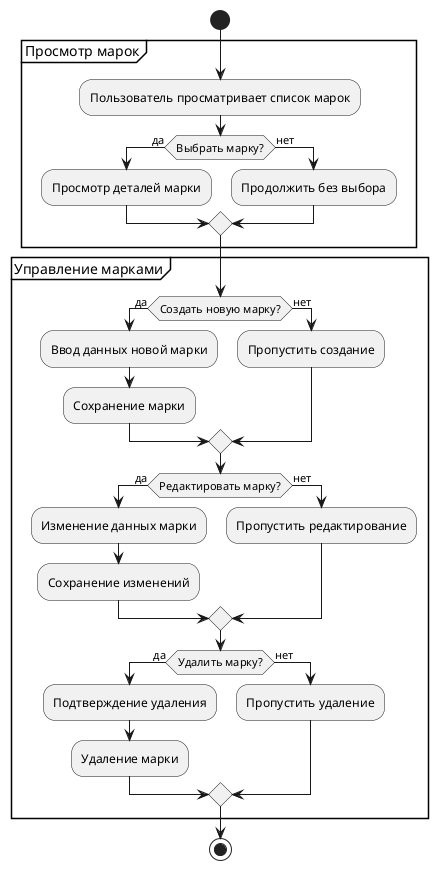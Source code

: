 @startuml
start

partition "Просмотр марок" {
  :Пользователь просматривает список марок;
  if (Выбрать марку?) then (да)
    :Просмотр деталей марки;
  else (нет)
    :Продолжить без выбора;
  endif
}

partition "Управление марками" {
  if (Создать новую марку?) then (да)
    :Ввод данных новой марки;
    :Сохранение марки;
  else (нет)
    :Пропустить создание;
  endif

  if (Редактировать марку?) then (да)
    :Изменение данных марки;
    :Сохранение изменений;
  else (нет)
    :Пропустить редактирование;
  endif

  if (Удалить марку?) then (да)
    :Подтверждение удаления;
    :Удаление марки;
  else (нет)
    :Пропустить удаление;
  endif
}

stop
@enduml
